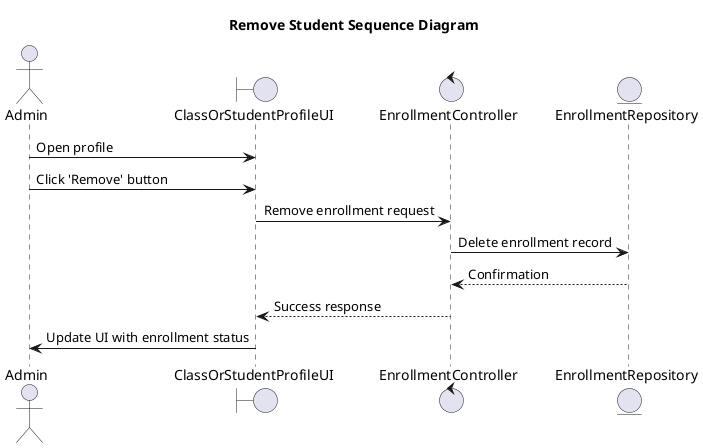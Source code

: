 @startuml RemoveStudent
title Remove Student Sequence Diagram

actor Admin
boundary ClassOrStudentProfileUI
control EnrollmentController
entity EnrollmentRepository

Admin -> ClassOrStudentProfileUI : Open profile
Admin -> ClassOrStudentProfileUI : Click 'Remove' button
ClassOrStudentProfileUI -> EnrollmentController : Remove enrollment request
EnrollmentController -> EnrollmentRepository : Delete enrollment record
EnrollmentRepository --> EnrollmentController : Confirmation
EnrollmentController --> ClassOrStudentProfileUI : Success response
ClassOrStudentProfileUI -> Admin : Update UI with enrollment status

@enduml
